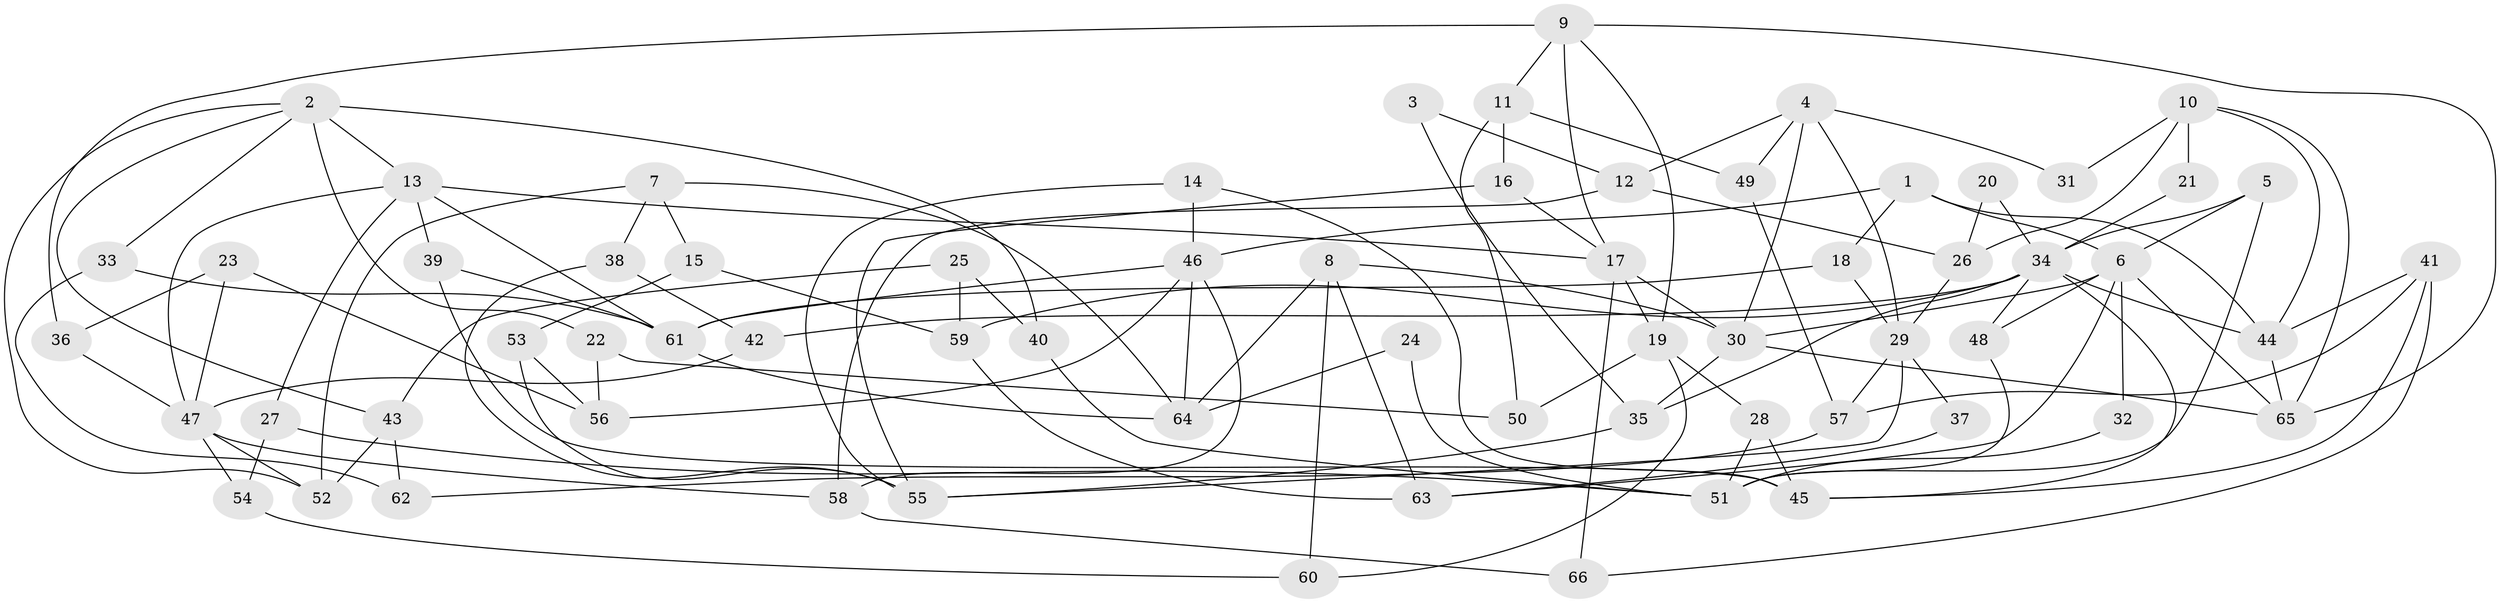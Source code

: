 // Generated by graph-tools (version 1.1) at 2025/36/03/09/25 02:36:06]
// undirected, 66 vertices, 132 edges
graph export_dot {
graph [start="1"]
  node [color=gray90,style=filled];
  1;
  2;
  3;
  4;
  5;
  6;
  7;
  8;
  9;
  10;
  11;
  12;
  13;
  14;
  15;
  16;
  17;
  18;
  19;
  20;
  21;
  22;
  23;
  24;
  25;
  26;
  27;
  28;
  29;
  30;
  31;
  32;
  33;
  34;
  35;
  36;
  37;
  38;
  39;
  40;
  41;
  42;
  43;
  44;
  45;
  46;
  47;
  48;
  49;
  50;
  51;
  52;
  53;
  54;
  55;
  56;
  57;
  58;
  59;
  60;
  61;
  62;
  63;
  64;
  65;
  66;
  1 -- 46;
  1 -- 18;
  1 -- 6;
  1 -- 44;
  2 -- 52;
  2 -- 43;
  2 -- 13;
  2 -- 22;
  2 -- 33;
  2 -- 40;
  3 -- 12;
  3 -- 35;
  4 -- 30;
  4 -- 49;
  4 -- 12;
  4 -- 29;
  4 -- 31;
  5 -- 6;
  5 -- 51;
  5 -- 34;
  6 -- 30;
  6 -- 32;
  6 -- 48;
  6 -- 63;
  6 -- 65;
  7 -- 64;
  7 -- 15;
  7 -- 38;
  7 -- 52;
  8 -- 30;
  8 -- 63;
  8 -- 60;
  8 -- 64;
  9 -- 11;
  9 -- 65;
  9 -- 17;
  9 -- 19;
  9 -- 36;
  10 -- 26;
  10 -- 65;
  10 -- 21;
  10 -- 31;
  10 -- 44;
  11 -- 50;
  11 -- 16;
  11 -- 49;
  12 -- 58;
  12 -- 26;
  13 -- 17;
  13 -- 27;
  13 -- 39;
  13 -- 47;
  13 -- 61;
  14 -- 45;
  14 -- 46;
  14 -- 55;
  15 -- 59;
  15 -- 53;
  16 -- 17;
  16 -- 55;
  17 -- 66;
  17 -- 19;
  17 -- 30;
  18 -- 61;
  18 -- 29;
  19 -- 28;
  19 -- 50;
  19 -- 60;
  20 -- 34;
  20 -- 26;
  21 -- 34;
  22 -- 56;
  22 -- 50;
  23 -- 47;
  23 -- 36;
  23 -- 56;
  24 -- 64;
  24 -- 51;
  25 -- 40;
  25 -- 43;
  25 -- 59;
  26 -- 29;
  27 -- 54;
  27 -- 51;
  28 -- 51;
  28 -- 45;
  29 -- 55;
  29 -- 37;
  29 -- 57;
  30 -- 65;
  30 -- 35;
  32 -- 51;
  33 -- 61;
  33 -- 62;
  34 -- 44;
  34 -- 35;
  34 -- 42;
  34 -- 45;
  34 -- 48;
  34 -- 59;
  35 -- 55;
  36 -- 47;
  37 -- 63;
  38 -- 55;
  38 -- 42;
  39 -- 45;
  39 -- 61;
  40 -- 51;
  41 -- 44;
  41 -- 45;
  41 -- 57;
  41 -- 66;
  42 -- 47;
  43 -- 52;
  43 -- 62;
  44 -- 65;
  46 -- 64;
  46 -- 61;
  46 -- 56;
  46 -- 58;
  47 -- 52;
  47 -- 54;
  47 -- 58;
  48 -- 51;
  49 -- 57;
  53 -- 55;
  53 -- 56;
  54 -- 60;
  57 -- 62;
  58 -- 66;
  59 -- 63;
  61 -- 64;
}

